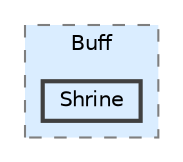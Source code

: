digraph "Q:/IdleWave/Projet/Assets/Scripts/RogueGenesia/Survival/Buff/Shrine"
{
 // LATEX_PDF_SIZE
  bgcolor="transparent";
  edge [fontname=Helvetica,fontsize=10,labelfontname=Helvetica,labelfontsize=10];
  node [fontname=Helvetica,fontsize=10,shape=box,height=0.2,width=0.4];
  compound=true
  subgraph clusterdir_fd73079aba80a91e057034f675db5c1f {
    graph [ bgcolor="#daedff", pencolor="grey50", label="Buff", fontname=Helvetica,fontsize=10 style="filled,dashed", URL="dir_fd73079aba80a91e057034f675db5c1f.html",tooltip=""]
  dir_04dff73bc0f5ce7709e3e1a1c1ff495d [label="Shrine", fillcolor="#daedff", color="grey25", style="filled,bold", URL="dir_04dff73bc0f5ce7709e3e1a1c1ff495d.html",tooltip=""];
  }
}

